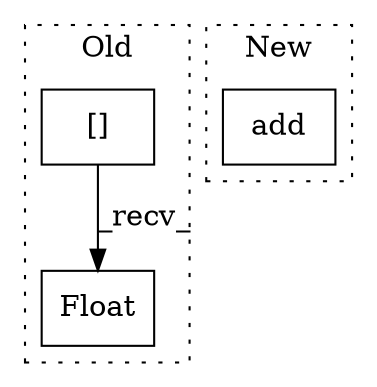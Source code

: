 digraph G {
subgraph cluster0 {
1 [label="Float" a="32" s="5919" l="7" shape="box"];
3 [label="[]" a="2" s="5898,5917" l="18,1" shape="box"];
label = "Old";
style="dotted";
}
subgraph cluster1 {
2 [label="add" a="32" s="5931,5950" l="4,1" shape="box"];
label = "New";
style="dotted";
}
3 -> 1 [label="_recv_"];
}